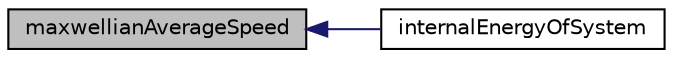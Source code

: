 digraph "maxwellianAverageSpeed"
{
  bgcolor="transparent";
  edge [fontname="Helvetica",fontsize="10",labelfontname="Helvetica",labelfontsize="10"];
  node [fontname="Helvetica",fontsize="10",shape=record];
  rankdir="LR";
  Node1 [label="maxwellianAverageSpeed",height=0.2,width=0.4,color="black", fillcolor="grey75", style="filled", fontcolor="black"];
  Node1 -> Node2 [dir="back",color="midnightblue",fontsize="10",style="solid",fontname="Helvetica"];
  Node2 [label="internalEnergyOfSystem",height=0.2,width=0.4,color="black",URL="$a00591.html#a1a750e51017674dd18c3735c4ac98079",tooltip="Total internal energy in the system. "];
}
